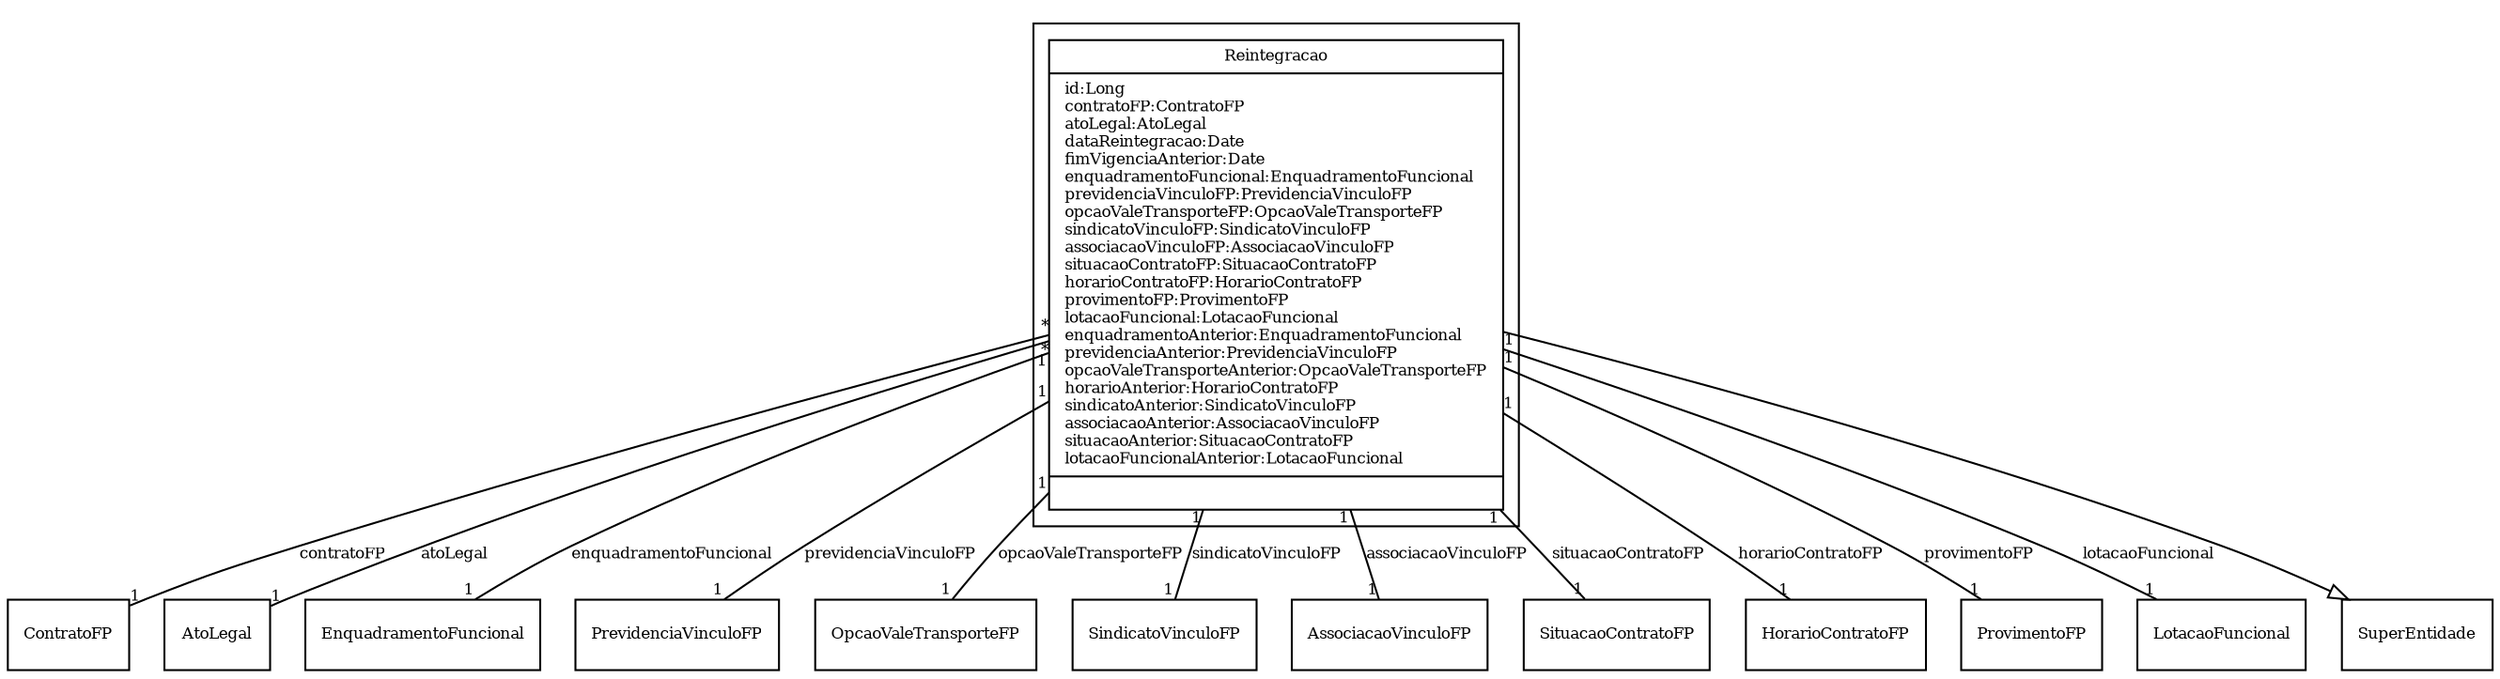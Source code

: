 digraph G{
fontname = "Times-Roman"
fontsize = 8

node [
        fontname = "Times-Roman"
        fontsize = 8
        shape = "record"
]

edge [
        fontname = "Times-Roman"
        fontsize = 8
]

subgraph clusterREINTEGRACAO
{
Reintegracao [label = "{Reintegracao|id:Long\lcontratoFP:ContratoFP\latoLegal:AtoLegal\ldataReintegracao:Date\lfimVigenciaAnterior:Date\lenquadramentoFuncional:EnquadramentoFuncional\lprevidenciaVinculoFP:PrevidenciaVinculoFP\lopcaoValeTransporteFP:OpcaoValeTransporteFP\lsindicatoVinculoFP:SindicatoVinculoFP\lassociacaoVinculoFP:AssociacaoVinculoFP\lsituacaoContratoFP:SituacaoContratoFP\lhorarioContratoFP:HorarioContratoFP\lprovimentoFP:ProvimentoFP\llotacaoFuncional:LotacaoFuncional\lenquadramentoAnterior:EnquadramentoFuncional\lprevidenciaAnterior:PrevidenciaVinculoFP\lopcaoValeTransporteAnterior:OpcaoValeTransporteFP\lhorarioAnterior:HorarioContratoFP\lsindicatoAnterior:SindicatoVinculoFP\lassociacaoAnterior:AssociacaoVinculoFP\lsituacaoAnterior:SituacaoContratoFP\llotacaoFuncionalAnterior:LotacaoFuncional\l|\l}"]
}
edge [arrowhead = "none" headlabel = "1" taillabel = "*"] Reintegracao -> ContratoFP [label = "contratoFP"]
edge [arrowhead = "none" headlabel = "1" taillabel = "*"] Reintegracao -> AtoLegal [label = "atoLegal"]
edge [arrowhead = "none" headlabel = "1" taillabel = "1"] Reintegracao -> EnquadramentoFuncional [label = "enquadramentoFuncional"]
edge [arrowhead = "none" headlabel = "1" taillabel = "1"] Reintegracao -> PrevidenciaVinculoFP [label = "previdenciaVinculoFP"]
edge [arrowhead = "none" headlabel = "1" taillabel = "1"] Reintegracao -> OpcaoValeTransporteFP [label = "opcaoValeTransporteFP"]
edge [arrowhead = "none" headlabel = "1" taillabel = "1"] Reintegracao -> SindicatoVinculoFP [label = "sindicatoVinculoFP"]
edge [arrowhead = "none" headlabel = "1" taillabel = "1"] Reintegracao -> AssociacaoVinculoFP [label = "associacaoVinculoFP"]
edge [arrowhead = "none" headlabel = "1" taillabel = "1"] Reintegracao -> SituacaoContratoFP [label = "situacaoContratoFP"]
edge [arrowhead = "none" headlabel = "1" taillabel = "1"] Reintegracao -> HorarioContratoFP [label = "horarioContratoFP"]
edge [arrowhead = "none" headlabel = "1" taillabel = "1"] Reintegracao -> ProvimentoFP [label = "provimentoFP"]
edge [arrowhead = "none" headlabel = "1" taillabel = "1"] Reintegracao -> LotacaoFuncional [label = "lotacaoFuncional"]
edge [ arrowhead = "empty" headlabel = "" taillabel = ""] Reintegracao -> SuperEntidade
}
